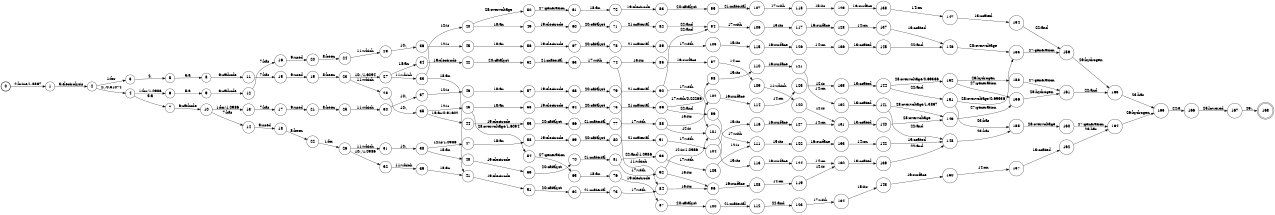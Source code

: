 digraph FST {
rankdir = LR;
size = "8.5,11";
label = "";
center = 1;
orientation = Portrait;
ranksep = "0.4";
nodesep = "0.25";
0 [label = "0", shape = circle, style = bold, fontsize = 14]
	0 -> 1 [label = "2:brine/1.8867", fontsize = 14];
1 [label = "1", shape = circle, style = solid, fontsize = 14]
	1 -> 2 [label = "3:electrolysis", fontsize = 14];
2 [label = "2", shape = circle, style = solid, fontsize = 14]
	2 -> 3 [label = "1:for", fontsize = 14];
	2 -> 4 [label = "4:,/0.51074", fontsize = 14];
3 [label = "3", shape = circle, style = solid, fontsize = 14]
	3 -> 5 [label = "4:,", fontsize = 14];
4 [label = "4", shape = circle, style = solid, fontsize = 14]
	4 -> 6 [label = "1:for/1.0986", fontsize = 14];
	4 -> 7 [label = "5:a", fontsize = 14];
5 [label = "5", shape = circle, style = solid, fontsize = 14]
	5 -> 8 [label = "5:a", fontsize = 14];
6 [label = "6", shape = circle, style = solid, fontsize = 14]
	6 -> 9 [label = "5:a", fontsize = 14];
7 [label = "7", shape = circle, style = solid, fontsize = 14]
	7 -> 10 [label = "6:cathode", fontsize = 14];
8 [label = "8", shape = circle, style = solid, fontsize = 14]
	8 -> 11 [label = "6:cathode", fontsize = 14];
9 [label = "9", shape = circle, style = solid, fontsize = 14]
	9 -> 12 [label = "6:cathode", fontsize = 14];
10 [label = "10", shape = circle, style = solid, fontsize = 14]
	10 -> 13 [label = "1:for/1.0986", fontsize = 14];
	10 -> 14 [label = "7:has", fontsize = 14];
11 [label = "11", shape = circle, style = solid, fontsize = 14]
	11 -> 15 [label = "7:has", fontsize = 14];
12 [label = "12", shape = circle, style = solid, fontsize = 14]
	12 -> 16 [label = "7:has", fontsize = 14];
13 [label = "13", shape = circle, style = solid, fontsize = 14]
	13 -> 17 [label = "7:has", fontsize = 14];
14 [label = "14", shape = circle, style = solid, fontsize = 14]
	14 -> 18 [label = "9:used", fontsize = 14];
15 [label = "15", shape = circle, style = solid, fontsize = 14]
	15 -> 19 [label = "9:used", fontsize = 14];
16 [label = "16", shape = circle, style = solid, fontsize = 14]
	16 -> 20 [label = "9:used", fontsize = 14];
17 [label = "17", shape = circle, style = solid, fontsize = 14]
	17 -> 21 [label = "9:used", fontsize = 14];
18 [label = "18", shape = circle, style = solid, fontsize = 14]
	18 -> 22 [label = "8:been", fontsize = 14];
19 [label = "19", shape = circle, style = solid, fontsize = 14]
	19 -> 23 [label = "8:been", fontsize = 14];
20 [label = "20", shape = circle, style = solid, fontsize = 14]
	20 -> 24 [label = "8:been", fontsize = 14];
21 [label = "21", shape = circle, style = solid, fontsize = 14]
	21 -> 25 [label = "8:been", fontsize = 14];
22 [label = "22", shape = circle, style = solid, fontsize = 14]
	22 -> 26 [label = "1:for", fontsize = 14];
23 [label = "23", shape = circle, style = solid, fontsize = 14]
	23 -> 27 [label = "10:,/1.6094", fontsize = 14];
	23 -> 28 [label = "11:which", fontsize = 14];
24 [label = "24", shape = circle, style = solid, fontsize = 14]
	24 -> 29 [label = "11:which", fontsize = 14];
25 [label = "25", shape = circle, style = solid, fontsize = 14]
	25 -> 30 [label = "11:which", fontsize = 14];
26 [label = "26", shape = circle, style = solid, fontsize = 14]
	26 -> 32 [label = "10:,/1.0986", fontsize = 14];
	26 -> 31 [label = "11:which", fontsize = 14];
27 [label = "27", shape = circle, style = solid, fontsize = 14]
	27 -> 33 [label = "11:which", fontsize = 14];
	27 -> 34 [label = "18:an", fontsize = 14];
28 [label = "28", shape = circle, style = solid, fontsize = 14]
	28 -> 35 [label = "10:,", fontsize = 14];
29 [label = "29", shape = circle, style = solid, fontsize = 14]
	29 -> 36 [label = "10:,", fontsize = 14];
30 [label = "30", shape = circle, style = solid, fontsize = 14]
	30 -> 37 [label = "10:,", fontsize = 14];
31 [label = "31", shape = circle, style = solid, fontsize = 14]
	31 -> 38 [label = "10:,", fontsize = 14];
32 [label = "32", shape = circle, style = solid, fontsize = 14]
	32 -> 39 [label = "11:which", fontsize = 14];
33 [label = "33", shape = circle, style = solid, fontsize = 14]
	33 -> 40 [label = "12:is", fontsize = 14];
	33 -> 41 [label = "18:an", fontsize = 14];
34 [label = "34", shape = circle, style = solid, fontsize = 14]
	34 -> 42 [label = "19:electrode", fontsize = 14];
35 [label = "35", shape = circle, style = solid, fontsize = 14]
	35 -> 43 [label = "12:is", fontsize = 14];
	35 -> 44 [label = "18:an/0.91602", fontsize = 14];
36 [label = "36", shape = circle, style = solid, fontsize = 14]
	36 -> 45 [label = "12:is", fontsize = 14];
37 [label = "37", shape = circle, style = solid, fontsize = 14]
	37 -> 46 [label = "12:is", fontsize = 14];
38 [label = "38", shape = circle, style = solid, fontsize = 14]
	38 -> 47 [label = "12:is/1.0986", fontsize = 14];
	38 -> 48 [label = "18:an", fontsize = 14];
39 [label = "39", shape = circle, style = solid, fontsize = 14]
	39 -> 41 [label = "18:an", fontsize = 14];
40 [label = "40", shape = circle, style = solid, fontsize = 14]
	40 -> 49 [label = "18:an", fontsize = 14];
	40 -> 50 [label = "28:overvoltage", fontsize = 14];
41 [label = "41", shape = circle, style = solid, fontsize = 14]
	41 -> 51 [label = "19:electrode", fontsize = 14];
42 [label = "42", shape = circle, style = solid, fontsize = 14]
	42 -> 52 [label = "20:catalyst", fontsize = 14];
43 [label = "43", shape = circle, style = solid, fontsize = 14]
	43 -> 53 [label = "18:an", fontsize = 14];
	43 -> 54 [label = "28:overvoltage/1.6094", fontsize = 14];
44 [label = "44", shape = circle, style = solid, fontsize = 14]
	44 -> 55 [label = "19:electrode", fontsize = 14];
45 [label = "45", shape = circle, style = solid, fontsize = 14]
	45 -> 56 [label = "18:an", fontsize = 14];
46 [label = "46", shape = circle, style = solid, fontsize = 14]
	46 -> 57 [label = "18:an", fontsize = 14];
47 [label = "47", shape = circle, style = solid, fontsize = 14]
	47 -> 58 [label = "18:an", fontsize = 14];
48 [label = "48", shape = circle, style = solid, fontsize = 14]
	48 -> 59 [label = "19:electrode", fontsize = 14];
49 [label = "49", shape = circle, style = solid, fontsize = 14]
	49 -> 60 [label = "19:electrode", fontsize = 14];
50 [label = "50", shape = circle, style = solid, fontsize = 14]
	50 -> 61 [label = "27:generation", fontsize = 14];
51 [label = "51", shape = circle, style = solid, fontsize = 14]
	51 -> 62 [label = "20:catalyst", fontsize = 14];
52 [label = "52", shape = circle, style = solid, fontsize = 14]
	52 -> 63 [label = "21:material", fontsize = 14];
53 [label = "53", shape = circle, style = solid, fontsize = 14]
	53 -> 64 [label = "19:electrode", fontsize = 14];
54 [label = "54", shape = circle, style = solid, fontsize = 14]
	54 -> 65 [label = "27:generation", fontsize = 14];
55 [label = "55", shape = circle, style = solid, fontsize = 14]
	55 -> 66 [label = "20:catalyst", fontsize = 14];
56 [label = "56", shape = circle, style = solid, fontsize = 14]
	56 -> 67 [label = "19:electrode", fontsize = 14];
57 [label = "57", shape = circle, style = solid, fontsize = 14]
	57 -> 68 [label = "19:electrode", fontsize = 14];
58 [label = "58", shape = circle, style = solid, fontsize = 14]
	58 -> 69 [label = "19:electrode", fontsize = 14];
59 [label = "59", shape = circle, style = solid, fontsize = 14]
	59 -> 70 [label = "20:catalyst", fontsize = 14];
60 [label = "60", shape = circle, style = solid, fontsize = 14]
	60 -> 71 [label = "20:catalyst", fontsize = 14];
61 [label = "61", shape = circle, style = solid, fontsize = 14]
	61 -> 72 [label = "18:an", fontsize = 14];
62 [label = "62", shape = circle, style = solid, fontsize = 14]
	62 -> 73 [label = "21:material", fontsize = 14];
63 [label = "63", shape = circle, style = solid, fontsize = 14]
	63 -> 74 [label = "17:with", fontsize = 14];
64 [label = "64", shape = circle, style = solid, fontsize = 14]
	64 -> 75 [label = "20:catalyst", fontsize = 14];
65 [label = "65", shape = circle, style = solid, fontsize = 14]
	65 -> 76 [label = "18:an", fontsize = 14];
66 [label = "66", shape = circle, style = solid, fontsize = 14]
	66 -> 77 [label = "21:material", fontsize = 14];
67 [label = "67", shape = circle, style = solid, fontsize = 14]
	67 -> 78 [label = "20:catalyst", fontsize = 14];
68 [label = "68", shape = circle, style = solid, fontsize = 14]
	68 -> 79 [label = "20:catalyst", fontsize = 14];
69 [label = "69", shape = circle, style = solid, fontsize = 14]
	69 -> 80 [label = "20:catalyst", fontsize = 14];
70 [label = "70", shape = circle, style = solid, fontsize = 14]
	70 -> 81 [label = "21:material", fontsize = 14];
71 [label = "71", shape = circle, style = solid, fontsize = 14]
	71 -> 82 [label = "21:material", fontsize = 14];
72 [label = "72", shape = circle, style = solid, fontsize = 14]
	72 -> 83 [label = "19:electrode", fontsize = 14];
73 [label = "73", shape = circle, style = solid, fontsize = 14]
	73 -> 84 [label = "17:with", fontsize = 14];
74 [label = "74", shape = circle, style = solid, fontsize = 14]
	74 -> 84 [label = "11:which", fontsize = 14];
	74 -> 85 [label = "15:its", fontsize = 14];
75 [label = "75", shape = circle, style = solid, fontsize = 14]
	75 -> 86 [label = "21:material", fontsize = 14];
76 [label = "76", shape = circle, style = solid, fontsize = 14]
	76 -> 87 [label = "19:electrode", fontsize = 14];
77 [label = "77", shape = circle, style = solid, fontsize = 14]
	77 -> 88 [label = "17:with", fontsize = 14];
78 [label = "78", shape = circle, style = solid, fontsize = 14]
	78 -> 89 [label = "21:material", fontsize = 14];
79 [label = "79", shape = circle, style = solid, fontsize = 14]
	79 -> 90 [label = "21:material", fontsize = 14];
80 [label = "80", shape = circle, style = solid, fontsize = 14]
	80 -> 91 [label = "21:material", fontsize = 14];
81 [label = "81", shape = circle, style = solid, fontsize = 14]
	81 -> 92 [label = "17:with", fontsize = 14];
	81 -> 93 [label = "22:and/1.0986", fontsize = 14];
82 [label = "82", shape = circle, style = solid, fontsize = 14]
	82 -> 94 [label = "22:and", fontsize = 14];
83 [label = "83", shape = circle, style = solid, fontsize = 14]
	83 -> 95 [label = "20:catalyst", fontsize = 14];
84 [label = "84", shape = circle, style = solid, fontsize = 14]
	84 -> 96 [label = "15:its", fontsize = 14];
85 [label = "85", shape = circle, style = solid, fontsize = 14]
	85 -> 97 [label = "16:surface", fontsize = 14];
86 [label = "86", shape = circle, style = solid, fontsize = 14]
	86 -> 98 [label = "17:with/0.22266", fontsize = 14];
	86 -> 99 [label = "22:and", fontsize = 14];
87 [label = "87", shape = circle, style = solid, fontsize = 14]
	87 -> 100 [label = "20:catalyst", fontsize = 14];
88 [label = "88", shape = circle, style = solid, fontsize = 14]
	88 -> 101 [label = "12:is", fontsize = 14];
	88 -> 102 [label = "15:its", fontsize = 14];
89 [label = "89", shape = circle, style = solid, fontsize = 14]
	89 -> 103 [label = "17:with", fontsize = 14];
90 [label = "90", shape = circle, style = solid, fontsize = 14]
	90 -> 101 [label = "17:with", fontsize = 14];
	90 -> 94 [label = "22:and", fontsize = 14];
91 [label = "91", shape = circle, style = solid, fontsize = 14]
	91 -> 104 [label = "17:with", fontsize = 14];
92 [label = "92", shape = circle, style = solid, fontsize = 14]
	92 -> 101 [label = "12:is/1.0986", fontsize = 14];
	92 -> 96 [label = "15:its", fontsize = 14];
93 [label = "93", shape = circle, style = solid, fontsize = 14]
	93 -> 105 [label = "17:with", fontsize = 14];
94 [label = "94", shape = circle, style = solid, fontsize = 14]
	94 -> 106 [label = "17:with", fontsize = 14];
95 [label = "95", shape = circle, style = solid, fontsize = 14]
	95 -> 107 [label = "21:material", fontsize = 14];
96 [label = "96", shape = circle, style = solid, fontsize = 14]
	96 -> 108 [label = "16:surface", fontsize = 14];
97 [label = "97", shape = circle, style = solid, fontsize = 14]
	97 -> 109 [label = "14:on", fontsize = 14];
98 [label = "98", shape = circle, style = solid, fontsize = 14]
	98 -> 110 [label = "15:its", fontsize = 14];
99 [label = "99", shape = circle, style = solid, fontsize = 14]
	99 -> 111 [label = "17:with", fontsize = 14];
100 [label = "100", shape = circle, style = solid, fontsize = 14]
	100 -> 112 [label = "21:material", fontsize = 14];
101 [label = "101", shape = circle, style = solid, fontsize = 14]
	101 -> 113 [label = "15:its", fontsize = 14];
102 [label = "102", shape = circle, style = solid, fontsize = 14]
	102 -> 114 [label = "16:surface", fontsize = 14];
103 [label = "103", shape = circle, style = solid, fontsize = 14]
	103 -> 115 [label = "15:its", fontsize = 14];
104 [label = "104", shape = circle, style = solid, fontsize = 14]
	104 -> 116 [label = "15:its", fontsize = 14];
105 [label = "105", shape = circle, style = solid, fontsize = 14]
	105 -> 111 [label = "12:is", fontsize = 14];
106 [label = "106", shape = circle, style = solid, fontsize = 14]
	106 -> 117 [label = "15:its", fontsize = 14];
107 [label = "107", shape = circle, style = solid, fontsize = 14]
	107 -> 118 [label = "17:with", fontsize = 14];
108 [label = "108", shape = circle, style = solid, fontsize = 14]
	108 -> 119 [label = "14:on", fontsize = 14];
109 [label = "109", shape = circle, style = solid, fontsize = 14]
	109 -> 120 [label = "11:which", fontsize = 14];
110 [label = "110", shape = circle, style = solid, fontsize = 14]
	110 -> 121 [label = "16:surface", fontsize = 14];
111 [label = "111", shape = circle, style = solid, fontsize = 14]
	111 -> 122 [label = "15:its", fontsize = 14];
112 [label = "112", shape = circle, style = solid, fontsize = 14]
	112 -> 123 [label = "22:and", fontsize = 14];
113 [label = "113", shape = circle, style = solid, fontsize = 14]
	113 -> 124 [label = "16:surface", fontsize = 14];
114 [label = "114", shape = circle, style = solid, fontsize = 14]
	114 -> 125 [label = "14:on", fontsize = 14];
115 [label = "115", shape = circle, style = solid, fontsize = 14]
	115 -> 126 [label = "16:surface", fontsize = 14];
116 [label = "116", shape = circle, style = solid, fontsize = 14]
	116 -> 127 [label = "16:surface", fontsize = 14];
117 [label = "117", shape = circle, style = solid, fontsize = 14]
	117 -> 128 [label = "16:surface", fontsize = 14];
118 [label = "118", shape = circle, style = solid, fontsize = 14]
	118 -> 129 [label = "15:its", fontsize = 14];
119 [label = "119", shape = circle, style = solid, fontsize = 14]
	119 -> 130 [label = "12:is", fontsize = 14];
120 [label = "120", shape = circle, style = solid, fontsize = 14]
	120 -> 131 [label = "12:is", fontsize = 14];
121 [label = "121", shape = circle, style = solid, fontsize = 14]
	121 -> 132 [label = "14:on", fontsize = 14];
122 [label = "122", shape = circle, style = solid, fontsize = 14]
	122 -> 133 [label = "16:surface", fontsize = 14];
123 [label = "123", shape = circle, style = solid, fontsize = 14]
	123 -> 134 [label = "17:with", fontsize = 14];
124 [label = "124", shape = circle, style = solid, fontsize = 14]
	124 -> 130 [label = "14:on", fontsize = 14];
125 [label = "125", shape = circle, style = solid, fontsize = 14]
	125 -> 135 [label = "12:is", fontsize = 14];
126 [label = "126", shape = circle, style = solid, fontsize = 14]
	126 -> 136 [label = "14:on", fontsize = 14];
127 [label = "127", shape = circle, style = solid, fontsize = 14]
	127 -> 131 [label = "14:on", fontsize = 14];
128 [label = "128", shape = circle, style = solid, fontsize = 14]
	128 -> 137 [label = "14:on", fontsize = 14];
129 [label = "129", shape = circle, style = solid, fontsize = 14]
	129 -> 138 [label = "16:surface", fontsize = 14];
130 [label = "130", shape = circle, style = solid, fontsize = 14]
	130 -> 139 [label = "13:coated", fontsize = 14];
131 [label = "131", shape = circle, style = solid, fontsize = 14]
	131 -> 140 [label = "13:coated", fontsize = 14];
132 [label = "132", shape = circle, style = solid, fontsize = 14]
	132 -> 141 [label = "13:coated", fontsize = 14];
133 [label = "133", shape = circle, style = solid, fontsize = 14]
	133 -> 142 [label = "14:on", fontsize = 14];
134 [label = "134", shape = circle, style = solid, fontsize = 14]
	134 -> 143 [label = "15:its", fontsize = 14];
135 [label = "135", shape = circle, style = solid, fontsize = 14]
	135 -> 144 [label = "13:coated", fontsize = 14];
136 [label = "136", shape = circle, style = solid, fontsize = 14]
	136 -> 145 [label = "13:coated", fontsize = 14];
137 [label = "137", shape = circle, style = solid, fontsize = 14]
	137 -> 146 [label = "13:coated", fontsize = 14];
138 [label = "138", shape = circle, style = solid, fontsize = 14]
	138 -> 147 [label = "14:on", fontsize = 14];
139 [label = "139", shape = circle, style = solid, fontsize = 14]
	139 -> 148 [label = "22:and", fontsize = 14];
140 [label = "140", shape = circle, style = solid, fontsize = 14]
	140 -> 149 [label = "28:overvoltage", fontsize = 14];
141 [label = "141", shape = circle, style = solid, fontsize = 14]
	141 -> 148 [label = "22:and", fontsize = 14];
	141 -> 149 [label = "28:overvoltage/1.3867", fontsize = 14];
142 [label = "142", shape = circle, style = solid, fontsize = 14]
	142 -> 148 [label = "13:coated", fontsize = 14];
143 [label = "143", shape = circle, style = solid, fontsize = 14]
	143 -> 150 [label = "16:surface", fontsize = 14];
144 [label = "144", shape = circle, style = solid, fontsize = 14]
	144 -> 151 [label = "22:and", fontsize = 14];
	144 -> 152 [label = "28:overvoltage/0.69336", fontsize = 14];
145 [label = "145", shape = circle, style = solid, fontsize = 14]
	145 -> 146 [label = "22:and", fontsize = 14];
146 [label = "146", shape = circle, style = solid, fontsize = 14]
	146 -> 153 [label = "28:overvoltage", fontsize = 14];
147 [label = "147", shape = circle, style = solid, fontsize = 14]
	147 -> 154 [label = "13:coated", fontsize = 14];
148 [label = "148", shape = circle, style = solid, fontsize = 14]
	148 -> 155 [label = "23:has", fontsize = 14];
149 [label = "149", shape = circle, style = solid, fontsize = 14]
	149 -> 156 [label = "27:generation", fontsize = 14];
150 [label = "150", shape = circle, style = solid, fontsize = 14]
	150 -> 157 [label = "14:on", fontsize = 14];
151 [label = "151", shape = circle, style = solid, fontsize = 14]
	151 -> 155 [label = "23:has", fontsize = 14];
	151 -> 153 [label = "28:overvoltage/0.69336", fontsize = 14];
152 [label = "152", shape = circle, style = solid, fontsize = 14]
	152 -> 158 [label = "26:hydrogen", fontsize = 14];
	152 -> 156 [label = "27:generation", fontsize = 14];
153 [label = "153", shape = circle, style = solid, fontsize = 14]
	153 -> 159 [label = "27:generation", fontsize = 14];
154 [label = "154", shape = circle, style = solid, fontsize = 14]
	154 -> 159 [label = "22:and", fontsize = 14];
155 [label = "155", shape = circle, style = solid, fontsize = 14]
	155 -> 160 [label = "28:overvoltage", fontsize = 14];
156 [label = "156", shape = circle, style = solid, fontsize = 14]
	156 -> 161 [label = "26:hydrogen", fontsize = 14];
157 [label = "157", shape = circle, style = solid, fontsize = 14]
	157 -> 162 [label = "13:coated", fontsize = 14];
158 [label = "158", shape = circle, style = solid, fontsize = 14]
	158 -> 161 [label = "27:generation", fontsize = 14];
159 [label = "159", shape = circle, style = solid, fontsize = 14]
	159 -> 163 [label = "26:hydrogen", fontsize = 14];
160 [label = "160", shape = circle, style = solid, fontsize = 14]
	160 -> 164 [label = "27:generation", fontsize = 14];
161 [label = "161", shape = circle, style = solid, fontsize = 14]
	161 -> 163 [label = "22:and", fontsize = 14];
162 [label = "162", shape = circle, style = solid, fontsize = 14]
	162 -> 164 [label = "23:has", fontsize = 14];
163 [label = "163", shape = circle, style = solid, fontsize = 14]
	163 -> 165 [label = "23:has", fontsize = 14];
164 [label = "164", shape = circle, style = solid, fontsize = 14]
	164 -> 165 [label = "26:hydrogen", fontsize = 14];
165 [label = "165", shape = circle, style = solid, fontsize = 14]
	165 -> 166 [label = "24:a", fontsize = 14];
166 [label = "166", shape = circle, style = solid, fontsize = 14]
	166 -> 167 [label = "25:lowered", fontsize = 14];
167 [label = "167", shape = circle, style = solid, fontsize = 14]
	167 -> 168 [label = "29:.", fontsize = 14];
168 [label = "168", shape = doublecircle, style = solid, fontsize = 14]
}
